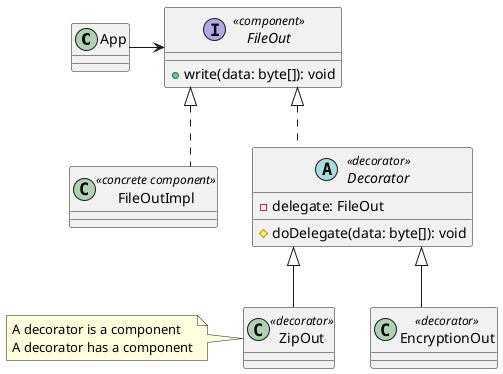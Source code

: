 @startuml

skinparam linetype ortho

class App {}

interface FileOut <<component>> {
  + write(data: byte[]): void
}

class FileOutImpl <<concrete component>> implements FileOut {}

abstract class Decorator <<decorator>> implements FileOut {
  - delegate: FileOut
  # doDelegate(data: byte[]): void
}

class EncryptionOut <<decorator>> extends Decorator {}

class ZipOut <<decorator>> extends Decorator {}
note left
  A decorator is a component
  A decorator has a component
end note

App -> FileOut

@enduml
